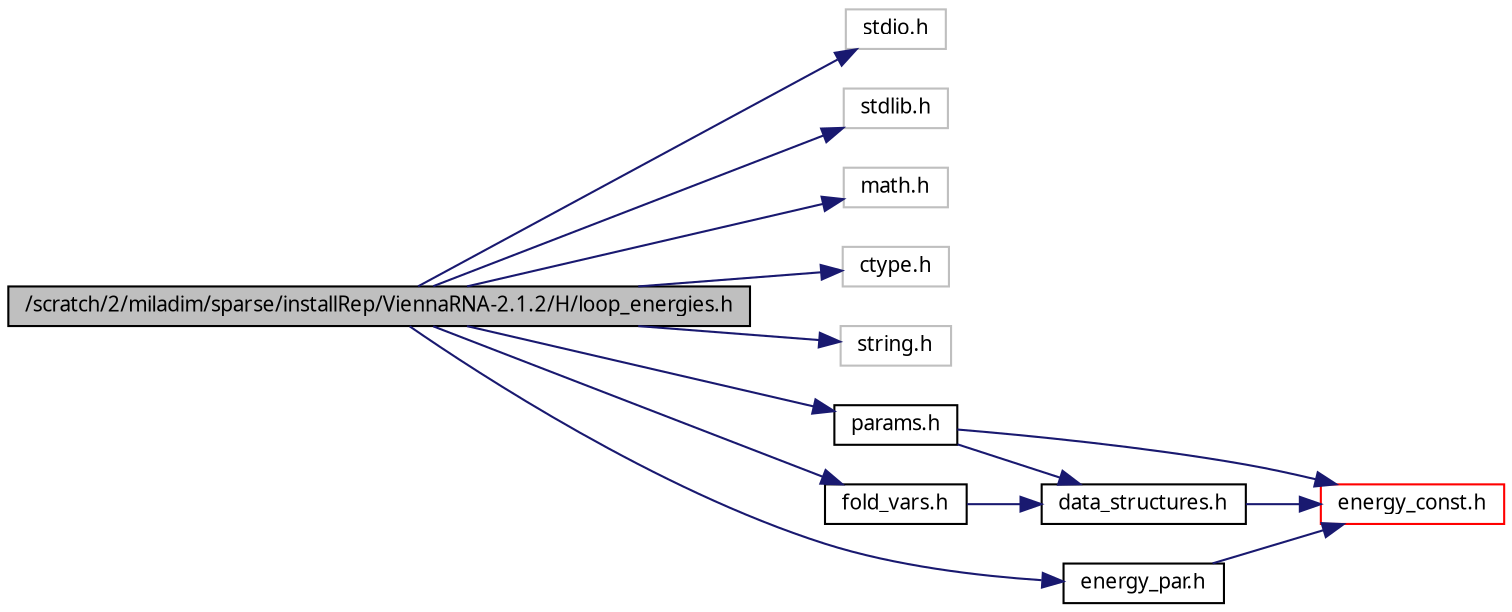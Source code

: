 digraph G
{
  bgcolor="transparent";
  edge [fontname="FreeSans.ttf",fontsize=10,labelfontname="FreeSans.ttf",labelfontsize=10];
  node [fontname="FreeSans.ttf",fontsize=10,shape=record];
  rankdir=LR;
  Node1 [label="/scratch/2/miladim/sparse/installRep/ViennaRNA-2.1.2/H/loop_energies.h",height=0.2,width=0.4,color="black", fillcolor="grey75", style="filled" fontcolor="black"];
  Node1 -> Node2 [color="midnightblue",fontsize=10,style="solid",fontname="FreeSans.ttf"];
  Node2 [label="stdio.h",height=0.2,width=0.4,color="grey75"];
  Node1 -> Node3 [color="midnightblue",fontsize=10,style="solid",fontname="FreeSans.ttf"];
  Node3 [label="stdlib.h",height=0.2,width=0.4,color="grey75"];
  Node1 -> Node4 [color="midnightblue",fontsize=10,style="solid",fontname="FreeSans.ttf"];
  Node4 [label="math.h",height=0.2,width=0.4,color="grey75"];
  Node1 -> Node5 [color="midnightblue",fontsize=10,style="solid",fontname="FreeSans.ttf"];
  Node5 [label="ctype.h",height=0.2,width=0.4,color="grey75"];
  Node1 -> Node6 [color="midnightblue",fontsize=10,style="solid",fontname="FreeSans.ttf"];
  Node6 [label="string.h",height=0.2,width=0.4,color="grey75"];
  Node1 -> Node7 [color="midnightblue",fontsize=10,style="solid",fontname="FreeSans.ttf"];
  Node7 [label="params.h",height=0.2,width=0.4,color="black",URL="$params_8h.html"];
  Node7 -> Node8 [color="midnightblue",fontsize=10,style="solid",fontname="FreeSans.ttf"];
  Node8 [label="energy_const.h",height=0.2,width=0.4,color="red",URL="$energy__const_8h.html"];
  Node7 -> Node9 [color="midnightblue",fontsize=10,style="solid",fontname="FreeSans.ttf"];
  Node9 [label="data_structures.h",height=0.2,width=0.4,color="black",URL="$data__structures_8h.html"];
  Node9 -> Node8 [color="midnightblue",fontsize=10,style="solid",fontname="FreeSans.ttf"];
  Node1 -> Node10 [color="midnightblue",fontsize=10,style="solid",fontname="FreeSans.ttf"];
  Node10 [label="fold_vars.h",height=0.2,width=0.4,color="black",URL="$fold__vars_8h.html"];
  Node10 -> Node9 [color="midnightblue",fontsize=10,style="solid",fontname="FreeSans.ttf"];
  Node1 -> Node11 [color="midnightblue",fontsize=10,style="solid",fontname="FreeSans.ttf"];
  Node11 [label="energy_par.h",height=0.2,width=0.4,color="black",URL="$energy__par_8h-source.html"];
  Node11 -> Node8 [color="midnightblue",fontsize=10,style="solid",fontname="FreeSans.ttf"];
}
